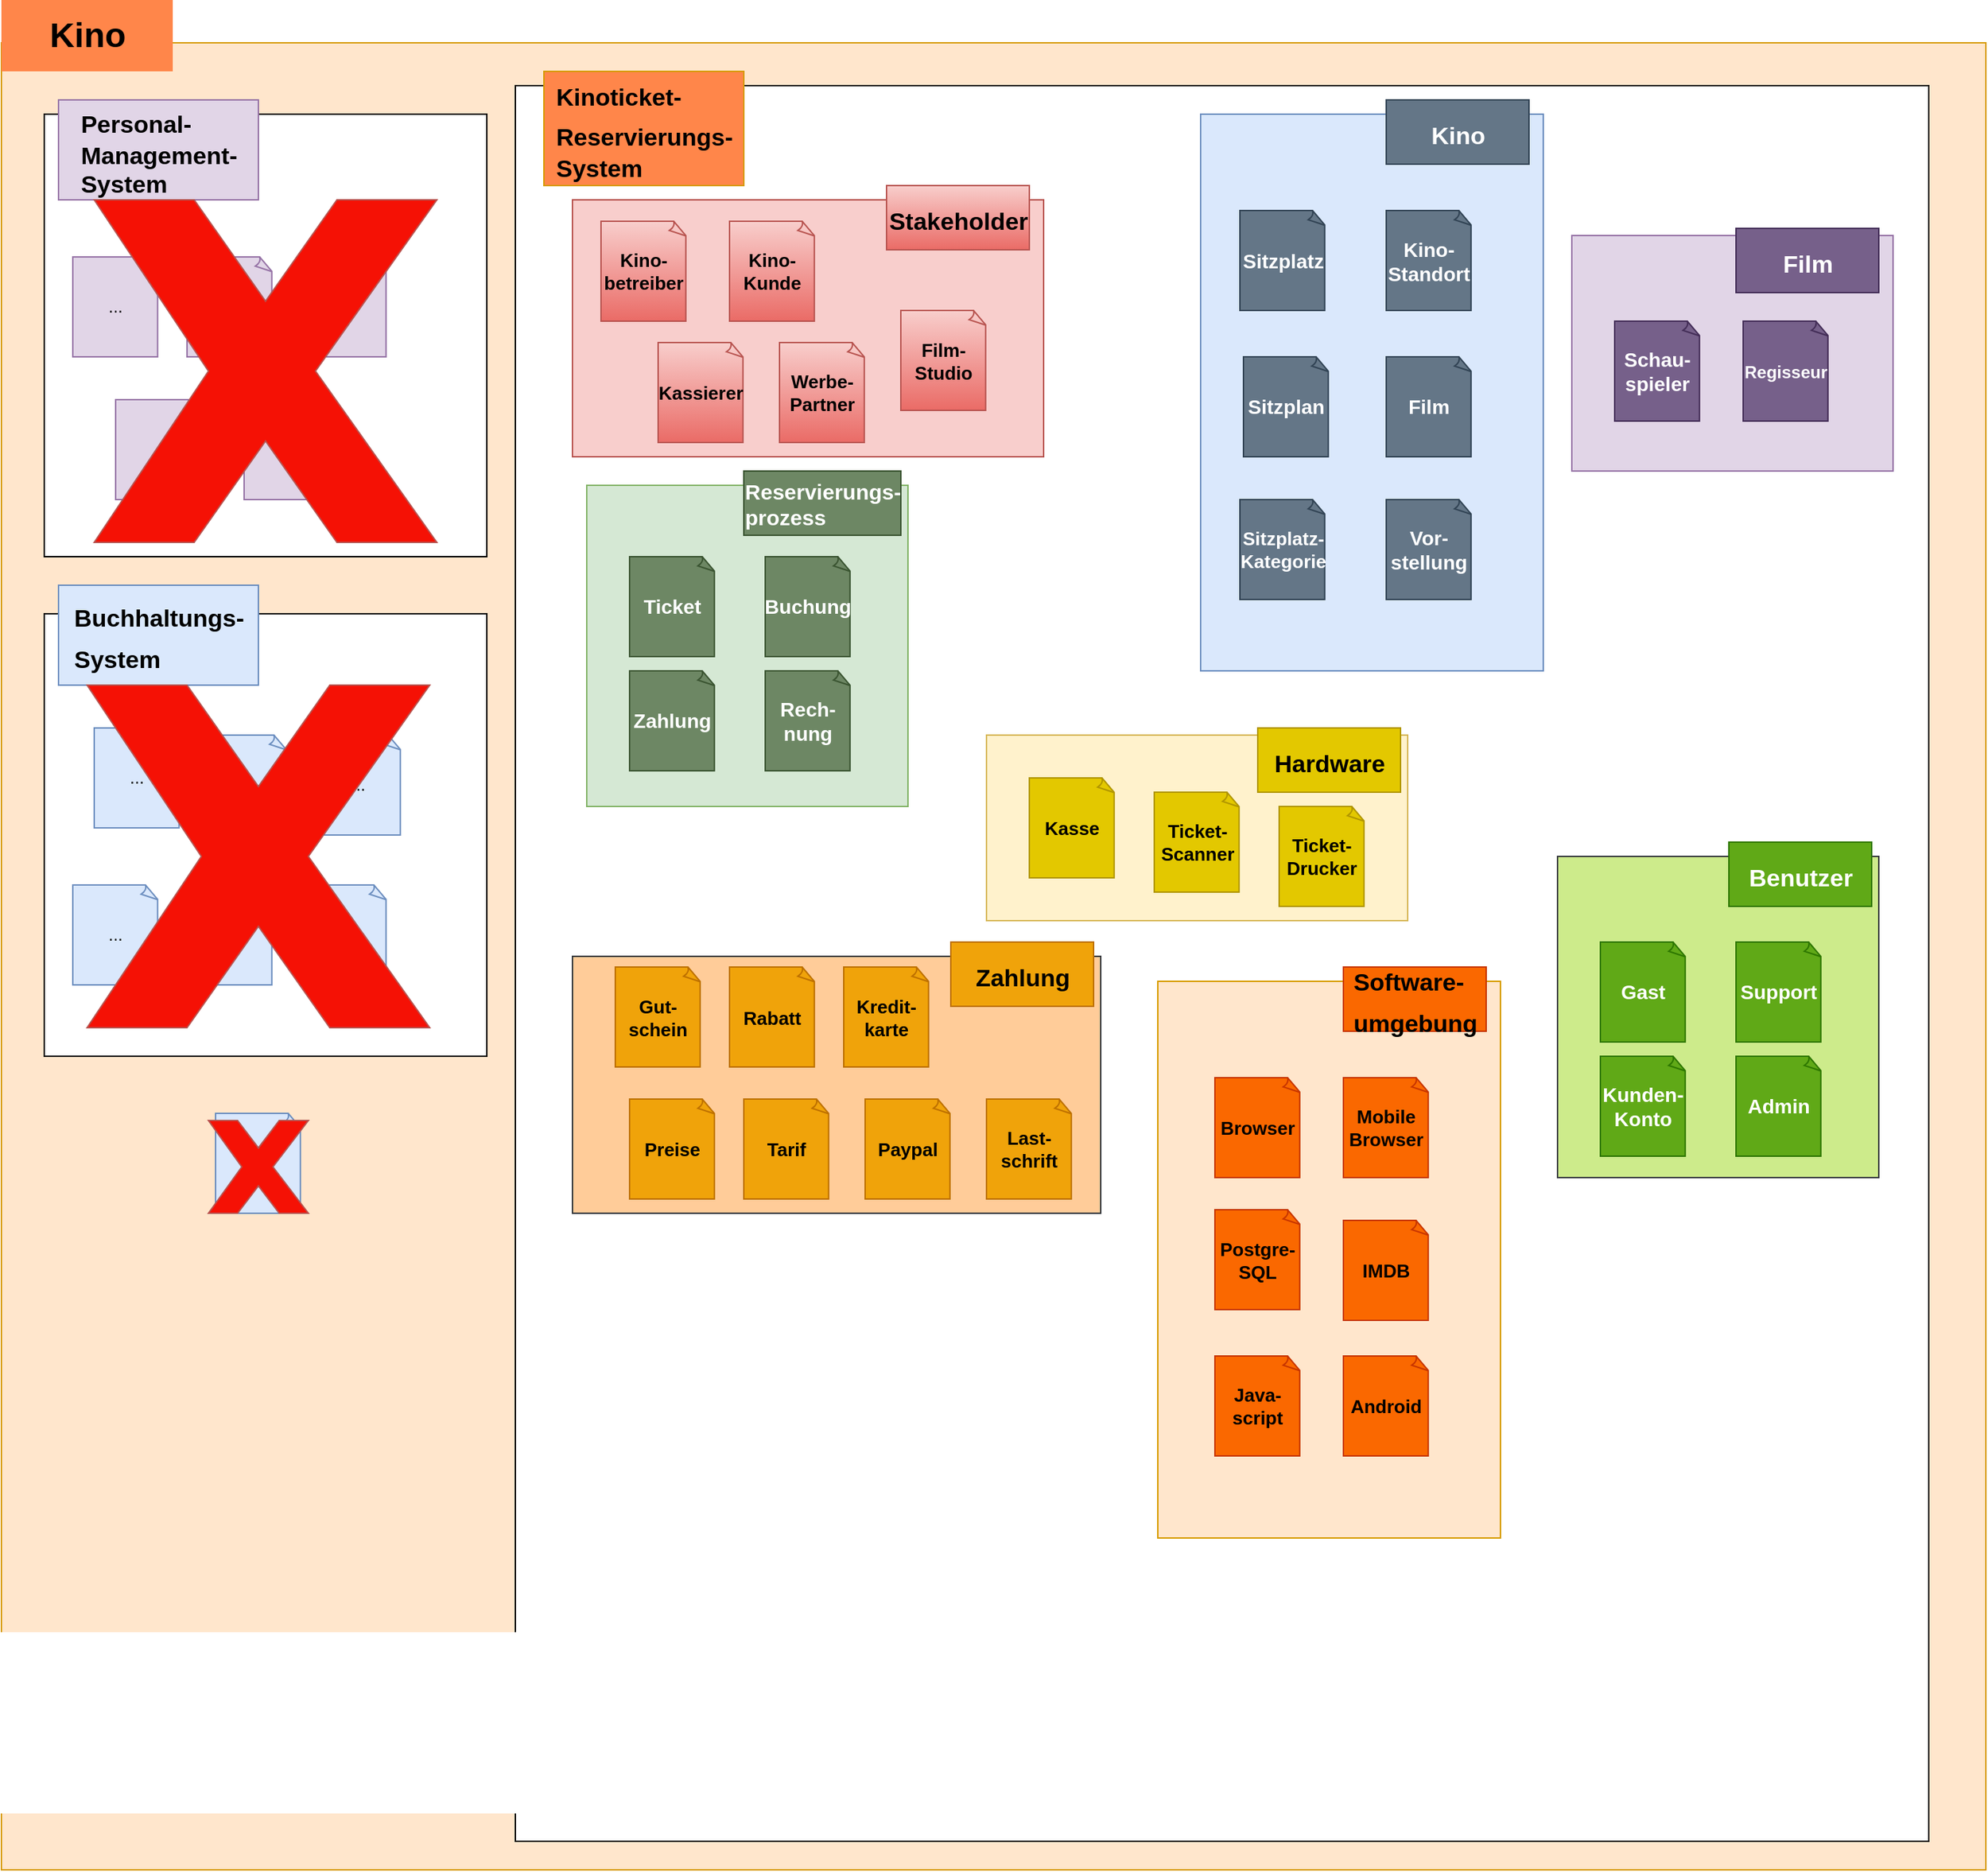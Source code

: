 <mxfile version="21.4.0" type="device">
  <diagram name="Seite-1" id="RhqnUJ8_BZfnfBdpoCaN">
    <mxGraphModel dx="2554" dy="1023" grid="1" gridSize="10" guides="1" tooltips="1" connect="1" arrows="1" fold="1" page="1" pageScale="1" pageWidth="827" pageHeight="1169" math="0" shadow="0">
      <root>
        <mxCell id="0" />
        <mxCell id="1" parent="0" />
        <mxCell id="HTTXuy3MX17CqakG4K-P-2" value="" style="rounded=0;whiteSpace=wrap;html=1;fillColor=#ffe6cc;strokeColor=#d79b00;" parent="1" vertex="1">
          <mxGeometry x="-290" y="30" width="1390" height="1280" as="geometry" />
        </mxCell>
        <mxCell id="HTTXuy3MX17CqakG4K-P-3" value="" style="whiteSpace=wrap;html=1;aspect=fixed;" parent="1" vertex="1">
          <mxGeometry x="-260" y="80" width="310" height="310" as="geometry" />
        </mxCell>
        <mxCell id="HTTXuy3MX17CqakG4K-P-4" value="" style="whiteSpace=wrap;html=1;aspect=fixed;" parent="1" vertex="1">
          <mxGeometry x="-260" y="430" width="310" height="310" as="geometry" />
        </mxCell>
        <mxCell id="HTTXuy3MX17CqakG4K-P-5" value="" style="rounded=0;whiteSpace=wrap;html=1;" parent="1" vertex="1">
          <mxGeometry x="70" y="60" width="990" height="1230" as="geometry" />
        </mxCell>
        <mxCell id="HTTXuy3MX17CqakG4K-P-6" value="Kino" style="text;strokeColor=none;fillColor=#FF864A;html=1;fontSize=24;fontStyle=1;verticalAlign=middle;align=center;" parent="1" vertex="1">
          <mxGeometry x="-290" width="120" height="50" as="geometry" />
        </mxCell>
        <mxCell id="HTTXuy3MX17CqakG4K-P-8" value="&lt;div style=&quot;text-align: left;&quot;&gt;&lt;span style=&quot;font-size: 17px; background-color: initial;&quot;&gt;Personal-&lt;/span&gt;&lt;/div&gt;&lt;font style=&quot;font-size: 17px;&quot;&gt;&lt;div style=&quot;text-align: left;&quot;&gt;&lt;span style=&quot;background-color: initial;&quot;&gt;Management-&lt;/span&gt;&lt;/div&gt;&lt;div style=&quot;text-align: left;&quot;&gt;&lt;span style=&quot;background-color: initial;&quot;&gt;System&lt;/span&gt;&lt;/div&gt;&lt;/font&gt;" style="text;strokeColor=#9673a6;fillColor=#e1d5e7;html=1;fontSize=24;fontStyle=1;verticalAlign=middle;align=center;" parent="1" vertex="1">
          <mxGeometry x="-250" y="70" width="140" height="70" as="geometry" />
        </mxCell>
        <mxCell id="HTTXuy3MX17CqakG4K-P-11" value="..." style="whiteSpace=wrap;html=1;shape=mxgraph.basic.document;fillColor=#e1d5e7;strokeColor=#9673a6;" parent="1" vertex="1">
          <mxGeometry x="-240" y="180" width="60" height="70" as="geometry" />
        </mxCell>
        <mxCell id="HTTXuy3MX17CqakG4K-P-12" value="..." style="whiteSpace=wrap;html=1;shape=mxgraph.basic.document;fillColor=#e1d5e7;strokeColor=#9673a6;" parent="1" vertex="1">
          <mxGeometry x="-160" y="180" width="60" height="70" as="geometry" />
        </mxCell>
        <mxCell id="HTTXuy3MX17CqakG4K-P-13" value="..." style="whiteSpace=wrap;html=1;shape=mxgraph.basic.document;fillColor=#e1d5e7;strokeColor=#9673a6;" parent="1" vertex="1">
          <mxGeometry x="-80" y="180" width="60" height="70" as="geometry" />
        </mxCell>
        <mxCell id="HTTXuy3MX17CqakG4K-P-14" value="..." style="whiteSpace=wrap;html=1;shape=mxgraph.basic.document;fillColor=#e1d5e7;strokeColor=#9673a6;" parent="1" vertex="1">
          <mxGeometry x="-210" y="280" width="60" height="70" as="geometry" />
        </mxCell>
        <mxCell id="HTTXuy3MX17CqakG4K-P-15" value="..." style="whiteSpace=wrap;html=1;shape=mxgraph.basic.document;fillColor=#e1d5e7;strokeColor=#9673a6;" parent="1" vertex="1">
          <mxGeometry x="-120" y="280" width="60" height="70" as="geometry" />
        </mxCell>
        <mxCell id="HTTXuy3MX17CqakG4K-P-16" value="" style="verticalLabelPosition=bottom;verticalAlign=top;html=1;shape=mxgraph.basic.x;fillColor=#f51105;strokeColor=#b85450;" parent="1" vertex="1">
          <mxGeometry x="-225" y="140" width="240" height="240" as="geometry" />
        </mxCell>
        <mxCell id="HTTXuy3MX17CqakG4K-P-17" value="&lt;div style=&quot;text-align: left;&quot;&gt;&lt;span style=&quot;font-size: 17px;&quot;&gt;Buchhaltungs-&lt;/span&gt;&lt;/div&gt;&lt;div style=&quot;text-align: left;&quot;&gt;&lt;span style=&quot;font-size: 17px;&quot;&gt;System&lt;/span&gt;&lt;/div&gt;" style="text;strokeColor=#6c8ebf;fillColor=#dae8fc;html=1;fontSize=24;fontStyle=1;verticalAlign=middle;align=center;" parent="1" vertex="1">
          <mxGeometry x="-250" y="410" width="140" height="70" as="geometry" />
        </mxCell>
        <mxCell id="HTTXuy3MX17CqakG4K-P-18" value="..." style="whiteSpace=wrap;html=1;shape=mxgraph.basic.document;fillColor=#dae8fc;strokeColor=#6c8ebf;" parent="1" vertex="1">
          <mxGeometry x="-225" y="510" width="60" height="70" as="geometry" />
        </mxCell>
        <mxCell id="HTTXuy3MX17CqakG4K-P-19" value="..." style="whiteSpace=wrap;html=1;shape=mxgraph.basic.document;fillColor=#dae8fc;strokeColor=#6c8ebf;" parent="1" vertex="1">
          <mxGeometry x="-80" y="620" width="60" height="70" as="geometry" />
        </mxCell>
        <mxCell id="HTTXuy3MX17CqakG4K-P-20" value="..." style="whiteSpace=wrap;html=1;shape=mxgraph.basic.document;fillColor=#dae8fc;strokeColor=#6c8ebf;" parent="1" vertex="1">
          <mxGeometry x="-160" y="620" width="60" height="70" as="geometry" />
        </mxCell>
        <mxCell id="HTTXuy3MX17CqakG4K-P-21" value="..." style="whiteSpace=wrap;html=1;shape=mxgraph.basic.document;fillColor=#dae8fc;strokeColor=#6c8ebf;" parent="1" vertex="1">
          <mxGeometry x="-240" y="620" width="60" height="70" as="geometry" />
        </mxCell>
        <mxCell id="HTTXuy3MX17CqakG4K-P-22" value="..." style="whiteSpace=wrap;html=1;shape=mxgraph.basic.document;fillColor=#dae8fc;strokeColor=#6c8ebf;" parent="1" vertex="1">
          <mxGeometry x="-150" y="515" width="60" height="70" as="geometry" />
        </mxCell>
        <mxCell id="HTTXuy3MX17CqakG4K-P-23" value="..." style="whiteSpace=wrap;html=1;shape=mxgraph.basic.document;fillColor=#dae8fc;strokeColor=#6c8ebf;" parent="1" vertex="1">
          <mxGeometry x="-70" y="515" width="60" height="70" as="geometry" />
        </mxCell>
        <mxCell id="HTTXuy3MX17CqakG4K-P-24" value="" style="verticalLabelPosition=bottom;verticalAlign=top;html=1;shape=mxgraph.basic.x;fillColor=#f51105;strokeColor=#b85450;" parent="1" vertex="1">
          <mxGeometry x="-230" y="480" width="240" height="240" as="geometry" />
        </mxCell>
        <mxCell id="HTTXuy3MX17CqakG4K-P-25" value="&lt;div style=&quot;text-align: left;&quot;&gt;&lt;span style=&quot;background-color: initial; font-size: 17px;&quot;&gt;Kinoticket-&lt;/span&gt;&lt;/div&gt;&lt;div style=&quot;text-align: left;&quot;&gt;&lt;span style=&quot;background-color: initial; font-size: 17px;&quot;&gt;Reservierungs-&lt;/span&gt;&lt;/div&gt;&lt;font style=&quot;font-size: 17px;&quot;&gt;&lt;div style=&quot;text-align: left;&quot;&gt;&lt;span style=&quot;background-color: initial;&quot;&gt;System&lt;/span&gt;&lt;/div&gt;&lt;/font&gt;" style="text;strokeColor=#d79b00;fillColor=#ff864a;html=1;fontSize=24;fontStyle=1;verticalAlign=middle;align=center;" parent="1" vertex="1">
          <mxGeometry x="90" y="50" width="140" height="80" as="geometry" />
        </mxCell>
        <mxCell id="HTTXuy3MX17CqakG4K-P-26" value="" style="whiteSpace=wrap;html=1;aspect=fixed;fillColor=#d5e8d4;strokeColor=#82b366;" parent="1" vertex="1">
          <mxGeometry x="120" y="340" width="225" height="225" as="geometry" />
        </mxCell>
        <mxCell id="HTTXuy3MX17CqakG4K-P-27" value="" style="rounded=0;whiteSpace=wrap;html=1;fillColor=#f8cecc;strokeColor=#b85450;" parent="1" vertex="1">
          <mxGeometry x="110" y="140" width="330" height="180" as="geometry" />
        </mxCell>
        <mxCell id="HTTXuy3MX17CqakG4K-P-28" value="" style="rounded=0;whiteSpace=wrap;html=1;fillColor=#ffcc99;strokeColor=#36393d;" parent="1" vertex="1">
          <mxGeometry x="110" y="670" width="370" height="180" as="geometry" />
        </mxCell>
        <mxCell id="HTTXuy3MX17CqakG4K-P-29" value="" style="rounded=0;whiteSpace=wrap;html=1;fillColor=#fff2cc;strokeColor=#d6b656;" parent="1" vertex="1">
          <mxGeometry x="400" y="515" width="295" height="130" as="geometry" />
        </mxCell>
        <mxCell id="HTTXuy3MX17CqakG4K-P-30" value="" style="rounded=0;whiteSpace=wrap;html=1;fillColor=#dae8fc;strokeColor=#6c8ebf;" parent="1" vertex="1">
          <mxGeometry x="550" y="80" width="240" height="390" as="geometry" />
        </mxCell>
        <mxCell id="HTTXuy3MX17CqakG4K-P-31" value="" style="rounded=0;whiteSpace=wrap;html=1;fillColor=#e1d5e7;strokeColor=#9673a6;" parent="1" vertex="1">
          <mxGeometry x="810" y="165" width="225" height="165" as="geometry" />
        </mxCell>
        <mxCell id="HTTXuy3MX17CqakG4K-P-32" value="" style="whiteSpace=wrap;html=1;aspect=fixed;fillColor=#cdeb8b;strokeColor=#36393d;" parent="1" vertex="1">
          <mxGeometry x="800" y="600" width="225" height="225" as="geometry" />
        </mxCell>
        <mxCell id="HTTXuy3MX17CqakG4K-P-33" value="..." style="whiteSpace=wrap;html=1;shape=mxgraph.basic.document;fillColor=#dae8fc;strokeColor=#6c8ebf;" parent="1" vertex="1">
          <mxGeometry x="-140" y="780" width="60" height="70" as="geometry" />
        </mxCell>
        <mxCell id="HTTXuy3MX17CqakG4K-P-34" value="" style="verticalLabelPosition=bottom;verticalAlign=top;html=1;shape=mxgraph.basic.x;fillColor=#f51105;strokeColor=#b85450;" parent="1" vertex="1">
          <mxGeometry x="-145" y="785" width="70" height="65" as="geometry" />
        </mxCell>
        <mxCell id="WKEDfOJpNDJ5tsqS1FsK-2" value="&lt;div style=&quot;text-align: left;&quot;&gt;&lt;span style=&quot;font-size: 17px;&quot;&gt;Stakeholder&lt;/span&gt;&lt;/div&gt;" style="text;strokeColor=#b85450;fillColor=#f8cecc;html=1;fontSize=24;fontStyle=1;verticalAlign=middle;align=center;gradientColor=#ea6b66;" parent="1" vertex="1">
          <mxGeometry x="330" y="130" width="100" height="45" as="geometry" />
        </mxCell>
        <mxCell id="WKEDfOJpNDJ5tsqS1FsK-3" value="&lt;div style=&quot;text-align: left; font-size: 15px;&quot;&gt;&lt;font style=&quot;font-size: 15px;&quot;&gt;Reservierungs-&lt;/font&gt;&lt;/div&gt;&lt;div style=&quot;text-align: left; font-size: 15px;&quot;&gt;&lt;font style=&quot;font-size: 15px;&quot;&gt;prozess&lt;/font&gt;&lt;/div&gt;" style="text;strokeColor=#3A5431;fillColor=#6d8764;html=1;fontSize=24;fontStyle=1;verticalAlign=middle;align=center;fontColor=#ffffff;" parent="1" vertex="1">
          <mxGeometry x="230" y="330" width="110" height="45" as="geometry" />
        </mxCell>
        <mxCell id="WKEDfOJpNDJ5tsqS1FsK-4" value="&lt;div style=&quot;text-align: left;&quot;&gt;&lt;span style=&quot;font-size: 17px;&quot;&gt;Kino&lt;/span&gt;&lt;/div&gt;" style="text;strokeColor=#314354;fillColor=#647687;html=1;fontSize=24;fontStyle=1;verticalAlign=middle;align=center;fontColor=#ffffff;" parent="1" vertex="1">
          <mxGeometry x="680" y="70" width="100" height="45" as="geometry" />
        </mxCell>
        <mxCell id="WKEDfOJpNDJ5tsqS1FsK-5" value="&lt;div style=&quot;text-align: left;&quot;&gt;&lt;span style=&quot;font-size: 17px;&quot;&gt;Film&lt;/span&gt;&lt;/div&gt;" style="text;strokeColor=#432D57;fillColor=#76608a;html=1;fontSize=24;fontStyle=1;verticalAlign=middle;align=center;fontColor=#ffffff;" parent="1" vertex="1">
          <mxGeometry x="925" y="160" width="100" height="45" as="geometry" />
        </mxCell>
        <mxCell id="WKEDfOJpNDJ5tsqS1FsK-6" value="&lt;div style=&quot;text-align: left;&quot;&gt;&lt;span style=&quot;font-size: 17px;&quot;&gt;Hardware&lt;/span&gt;&lt;/div&gt;" style="text;strokeColor=#B09500;fillColor=#e3c800;html=1;fontSize=24;fontStyle=1;verticalAlign=middle;align=center;fontColor=#000000;" parent="1" vertex="1">
          <mxGeometry x="590" y="510" width="100" height="45" as="geometry" />
        </mxCell>
        <mxCell id="WKEDfOJpNDJ5tsqS1FsK-7" value="&lt;div style=&quot;text-align: left;&quot;&gt;&lt;span style=&quot;font-size: 17px;&quot;&gt;Zahlung&lt;/span&gt;&lt;/div&gt;" style="text;strokeColor=#BD7000;fillColor=#f0a30a;html=1;fontSize=24;fontStyle=1;verticalAlign=middle;align=center;fontColor=#000000;" parent="1" vertex="1">
          <mxGeometry x="375" y="660" width="100" height="45" as="geometry" />
        </mxCell>
        <mxCell id="WKEDfOJpNDJ5tsqS1FsK-8" value="&lt;div style=&quot;text-align: left;&quot;&gt;&lt;span style=&quot;font-size: 17px;&quot;&gt;Benutzer&lt;/span&gt;&lt;/div&gt;" style="text;strokeColor=#2D7600;fillColor=#60a917;html=1;fontSize=24;fontStyle=1;verticalAlign=middle;align=center;fontColor=#ffffff;" parent="1" vertex="1">
          <mxGeometry x="920" y="590" width="100" height="45" as="geometry" />
        </mxCell>
        <mxCell id="WKEDfOJpNDJ5tsqS1FsK-9" value="&lt;b&gt;&lt;font style=&quot;font-size: 14px;&quot;&gt;Schau-spieler&lt;/font&gt;&lt;/b&gt;" style="whiteSpace=wrap;html=1;shape=mxgraph.basic.document;fillColor=#76608a;strokeColor=#432D57;fontColor=#ffffff;" parent="1" vertex="1">
          <mxGeometry x="840" y="225" width="60" height="70" as="geometry" />
        </mxCell>
        <mxCell id="WKEDfOJpNDJ5tsqS1FsK-11" value="&lt;span style=&quot;font-size: 14px;&quot;&gt;&lt;b style=&quot;font-size: 12px;&quot;&gt;Regisseur&lt;/b&gt;&lt;/span&gt;" style="whiteSpace=wrap;html=1;shape=mxgraph.basic.document;fillColor=#76608a;strokeColor=#432D57;fontColor=#ffffff;" parent="1" vertex="1">
          <mxGeometry x="930" y="225" width="60" height="70" as="geometry" />
        </mxCell>
        <mxCell id="WKEDfOJpNDJ5tsqS1FsK-12" value="&lt;b style=&quot;border-color: var(--border-color);&quot;&gt;&lt;font style=&quot;border-color: var(--border-color); font-size: 14px;&quot;&gt;Sitzplatz&lt;/font&gt;&lt;/b&gt;" style="whiteSpace=wrap;html=1;shape=mxgraph.basic.document;fillColor=#647687;strokeColor=#314354;fontColor=#ffffff;" parent="1" vertex="1">
          <mxGeometry x="577.5" y="147.5" width="60" height="70" as="geometry" />
        </mxCell>
        <mxCell id="WKEDfOJpNDJ5tsqS1FsK-18" value="&lt;span style=&quot;font-size: 14px;&quot;&gt;&lt;b&gt;Film&lt;/b&gt;&lt;/span&gt;" style="whiteSpace=wrap;html=1;shape=mxgraph.basic.document;fillColor=#647687;strokeColor=#314354;fontColor=#ffffff;" parent="1" vertex="1">
          <mxGeometry x="680" y="250" width="60" height="70" as="geometry" />
        </mxCell>
        <mxCell id="WKEDfOJpNDJ5tsqS1FsK-19" value="&lt;span style=&quot;font-size: 14px;&quot;&gt;&lt;b&gt;Sitzplan&lt;/b&gt;&lt;/span&gt;" style="whiteSpace=wrap;html=1;shape=mxgraph.basic.document;fillColor=#647687;strokeColor=#314354;fontColor=#ffffff;" parent="1" vertex="1">
          <mxGeometry x="580" y="250" width="60" height="70" as="geometry" />
        </mxCell>
        <mxCell id="WKEDfOJpNDJ5tsqS1FsK-20" value="&lt;b style=&quot;border-color: var(--border-color);&quot;&gt;&lt;font style=&quot;border-color: var(--border-color); font-size: 14px;&quot;&gt;Kino-Standort&lt;/font&gt;&lt;/b&gt;" style="whiteSpace=wrap;html=1;shape=mxgraph.basic.document;fillColor=#647687;strokeColor=#314354;fontColor=#ffffff;" parent="1" vertex="1">
          <mxGeometry x="680" y="147.5" width="60" height="70" as="geometry" />
        </mxCell>
        <mxCell id="WKEDfOJpNDJ5tsqS1FsK-21" value="&lt;span style=&quot;font-size: 14px;&quot;&gt;&lt;b&gt;Vor-stellung&lt;/b&gt;&lt;/span&gt;" style="whiteSpace=wrap;html=1;shape=mxgraph.basic.document;fillColor=#647687;strokeColor=#314354;fontColor=#ffffff;" parent="1" vertex="1">
          <mxGeometry x="680" y="350" width="60" height="70" as="geometry" />
        </mxCell>
        <mxCell id="WKEDfOJpNDJ5tsqS1FsK-22" value="&lt;b style=&quot;border-color: var(--border-color);&quot;&gt;&lt;font style=&quot;border-color: var(--border-color); font-size: 13px;&quot;&gt;Sitzplatz-Kategorie&lt;/font&gt;&lt;/b&gt;" style="whiteSpace=wrap;html=1;shape=mxgraph.basic.document;fillColor=#647687;strokeColor=#314354;fontColor=#ffffff;" parent="1" vertex="1">
          <mxGeometry x="577.5" y="350" width="60" height="70" as="geometry" />
        </mxCell>
        <mxCell id="WKEDfOJpNDJ5tsqS1FsK-23" value="&lt;b&gt;&lt;font style=&quot;font-size: 13px;&quot;&gt;Kino-betreiber&lt;/font&gt;&lt;/b&gt;" style="whiteSpace=wrap;html=1;shape=mxgraph.basic.document;fillColor=#f8cecc;strokeColor=#b85450;gradientColor=#ea6b66;" parent="1" vertex="1">
          <mxGeometry x="130" y="155" width="60" height="70" as="geometry" />
        </mxCell>
        <mxCell id="WKEDfOJpNDJ5tsqS1FsK-24" value="&lt;b style=&quot;border-color: var(--border-color);&quot;&gt;&lt;font style=&quot;border-color: var(--border-color); font-size: 13px;&quot;&gt;Kassierer&lt;/font&gt;&lt;/b&gt;" style="whiteSpace=wrap;html=1;shape=mxgraph.basic.document;fillColor=#f8cecc;strokeColor=#b85450;gradientColor=#ea6b66;" parent="1" vertex="1">
          <mxGeometry x="170" y="240" width="60" height="70" as="geometry" />
        </mxCell>
        <mxCell id="WKEDfOJpNDJ5tsqS1FsK-25" value="&lt;b style=&quot;border-color: var(--border-color);&quot;&gt;&lt;font style=&quot;border-color: var(--border-color); font-size: 13px;&quot;&gt;Kino-Kunde&lt;/font&gt;&lt;/b&gt;" style="whiteSpace=wrap;html=1;shape=mxgraph.basic.document;fillColor=#f8cecc;strokeColor=#b85450;gradientColor=#ea6b66;" parent="1" vertex="1">
          <mxGeometry x="220" y="155" width="60" height="70" as="geometry" />
        </mxCell>
        <mxCell id="WKEDfOJpNDJ5tsqS1FsK-26" value="&lt;span style=&quot;font-size: 13px;&quot;&gt;&lt;b&gt;Film-&lt;br&gt;Studio&lt;br&gt;&lt;/b&gt;&lt;/span&gt;" style="whiteSpace=wrap;html=1;shape=mxgraph.basic.document;fillColor=#f8cecc;strokeColor=#b85450;gradientColor=#ea6b66;" parent="1" vertex="1">
          <mxGeometry x="340" y="217.5" width="60" height="70" as="geometry" />
        </mxCell>
        <mxCell id="WKEDfOJpNDJ5tsqS1FsK-27" value="&lt;b style=&quot;border-color: var(--border-color);&quot;&gt;&lt;font style=&quot;border-color: var(--border-color); font-size: 13px;&quot;&gt;Werbe-Partner&lt;/font&gt;&lt;/b&gt;" style="whiteSpace=wrap;html=1;shape=mxgraph.basic.document;fillColor=#f8cecc;strokeColor=#b85450;gradientColor=#ea6b66;" parent="1" vertex="1">
          <mxGeometry x="255" y="240" width="60" height="70" as="geometry" />
        </mxCell>
        <mxCell id="WKEDfOJpNDJ5tsqS1FsK-28" value="&lt;span style=&quot;font-size: 14px;&quot;&gt;&lt;b&gt;Ticket&lt;/b&gt;&lt;/span&gt;" style="whiteSpace=wrap;html=1;shape=mxgraph.basic.document;fillColor=#6d8764;strokeColor=#3A5431;fontColor=#ffffff;" parent="1" vertex="1">
          <mxGeometry x="150" y="390" width="60" height="70" as="geometry" />
        </mxCell>
        <mxCell id="WKEDfOJpNDJ5tsqS1FsK-29" value="&lt;span style=&quot;font-size: 14px;&quot;&gt;&lt;b&gt;Rech-nung&lt;/b&gt;&lt;/span&gt;" style="whiteSpace=wrap;html=1;shape=mxgraph.basic.document;fillColor=#6d8764;strokeColor=#3A5431;fontColor=#ffffff;" parent="1" vertex="1">
          <mxGeometry x="245" y="470" width="60" height="70" as="geometry" />
        </mxCell>
        <mxCell id="WKEDfOJpNDJ5tsqS1FsK-30" value="&lt;span style=&quot;font-size: 14px;&quot;&gt;&lt;b&gt;Zahlung&lt;/b&gt;&lt;/span&gt;" style="whiteSpace=wrap;html=1;shape=mxgraph.basic.document;fillColor=#6d8764;strokeColor=#3A5431;fontColor=#ffffff;" parent="1" vertex="1">
          <mxGeometry x="150" y="470" width="60" height="70" as="geometry" />
        </mxCell>
        <mxCell id="WKEDfOJpNDJ5tsqS1FsK-31" value="&lt;span style=&quot;font-size: 14px;&quot;&gt;&lt;b&gt;Buchung&lt;/b&gt;&lt;/span&gt;" style="whiteSpace=wrap;html=1;shape=mxgraph.basic.document;fillColor=#6d8764;strokeColor=#3A5431;fontColor=#ffffff;" parent="1" vertex="1">
          <mxGeometry x="245" y="390" width="60" height="70" as="geometry" />
        </mxCell>
        <mxCell id="WKEDfOJpNDJ5tsqS1FsK-32" value="&lt;span style=&quot;font-size: 13px;&quot;&gt;&lt;b&gt;Kasse&lt;/b&gt;&lt;/span&gt;" style="whiteSpace=wrap;html=1;shape=mxgraph.basic.document;fillColor=#e3c800;strokeColor=#B09500;fontColor=#000000;" parent="1" vertex="1">
          <mxGeometry x="430" y="545" width="60" height="70" as="geometry" />
        </mxCell>
        <mxCell id="WKEDfOJpNDJ5tsqS1FsK-33" value="&lt;span style=&quot;font-size: 13px;&quot;&gt;&lt;b&gt;Ticket-Scanner&lt;/b&gt;&lt;/span&gt;" style="whiteSpace=wrap;html=1;shape=mxgraph.basic.document;fillColor=#e3c800;strokeColor=#B09500;fontColor=#000000;" parent="1" vertex="1">
          <mxGeometry x="517.5" y="555" width="60" height="70" as="geometry" />
        </mxCell>
        <mxCell id="WKEDfOJpNDJ5tsqS1FsK-34" value="&lt;b style=&quot;border-color: var(--border-color); font-size: 13px;&quot;&gt;Ticket-Drucker&lt;/b&gt;" style="whiteSpace=wrap;html=1;shape=mxgraph.basic.document;fillColor=#e3c800;strokeColor=#B09500;fontColor=#000000;" parent="1" vertex="1">
          <mxGeometry x="605" y="565" width="60" height="70" as="geometry" />
        </mxCell>
        <mxCell id="WKEDfOJpNDJ5tsqS1FsK-35" value="&lt;span style=&quot;font-size: 14px;&quot;&gt;&lt;b&gt;Gast&lt;/b&gt;&lt;/span&gt;" style="whiteSpace=wrap;html=1;shape=mxgraph.basic.document;fillColor=#60a917;strokeColor=#2D7600;fontColor=#ffffff;" parent="1" vertex="1">
          <mxGeometry x="830" y="660" width="60" height="70" as="geometry" />
        </mxCell>
        <mxCell id="WKEDfOJpNDJ5tsqS1FsK-36" value="&lt;span style=&quot;font-size: 14px;&quot;&gt;&lt;b&gt;Admin&lt;/b&gt;&lt;/span&gt;" style="whiteSpace=wrap;html=1;shape=mxgraph.basic.document;fillColor=#60a917;strokeColor=#2D7600;fontColor=#ffffff;" parent="1" vertex="1">
          <mxGeometry x="925" y="740" width="60" height="70" as="geometry" />
        </mxCell>
        <mxCell id="WKEDfOJpNDJ5tsqS1FsK-37" value="&lt;span style=&quot;font-size: 14px;&quot;&gt;&lt;b&gt;Kunden-Konto&lt;/b&gt;&lt;/span&gt;" style="whiteSpace=wrap;html=1;shape=mxgraph.basic.document;fillColor=#60a917;strokeColor=#2D7600;fontColor=#ffffff;" parent="1" vertex="1">
          <mxGeometry x="830" y="740" width="60" height="70" as="geometry" />
        </mxCell>
        <mxCell id="WKEDfOJpNDJ5tsqS1FsK-38" value="&lt;span style=&quot;font-size: 14px;&quot;&gt;&lt;b&gt;Support&lt;/b&gt;&lt;/span&gt;" style="whiteSpace=wrap;html=1;shape=mxgraph.basic.document;fillColor=#60a917;strokeColor=#2D7600;fontColor=#ffffff;" parent="1" vertex="1">
          <mxGeometry x="925" y="660" width="60" height="70" as="geometry" />
        </mxCell>
        <mxCell id="WKEDfOJpNDJ5tsqS1FsK-39" value="&lt;span style=&quot;font-size: 13px;&quot;&gt;&lt;b&gt;Gut-schein&lt;/b&gt;&lt;/span&gt;" style="whiteSpace=wrap;html=1;shape=mxgraph.basic.document;fillColor=#f0a30a;strokeColor=#BD7000;fontColor=#000000;" parent="1" vertex="1">
          <mxGeometry x="140" y="677.5" width="60" height="70" as="geometry" />
        </mxCell>
        <mxCell id="WKEDfOJpNDJ5tsqS1FsK-40" value="&lt;span style=&quot;font-size: 13px;&quot;&gt;&lt;b&gt;Preise&lt;/b&gt;&lt;/span&gt;" style="whiteSpace=wrap;html=1;shape=mxgraph.basic.document;fillColor=#f0a30a;strokeColor=#BD7000;fontColor=#000000;" parent="1" vertex="1">
          <mxGeometry x="150" y="770" width="60" height="70" as="geometry" />
        </mxCell>
        <mxCell id="WKEDfOJpNDJ5tsqS1FsK-41" value="&lt;span style=&quot;font-size: 13px;&quot;&gt;&lt;b&gt;Tarif&lt;/b&gt;&lt;/span&gt;" style="whiteSpace=wrap;html=1;shape=mxgraph.basic.document;fillColor=#f0a30a;strokeColor=#BD7000;fontColor=#000000;" parent="1" vertex="1">
          <mxGeometry x="230" y="770" width="60" height="70" as="geometry" />
        </mxCell>
        <mxCell id="WKEDfOJpNDJ5tsqS1FsK-42" value="&lt;span style=&quot;font-size: 13px;&quot;&gt;&lt;b&gt;Paypal&lt;/b&gt;&lt;/span&gt;" style="whiteSpace=wrap;html=1;shape=mxgraph.basic.document;fillColor=#f0a30a;strokeColor=#BD7000;fontColor=#000000;" parent="1" vertex="1">
          <mxGeometry x="315" y="770" width="60" height="70" as="geometry" />
        </mxCell>
        <mxCell id="WKEDfOJpNDJ5tsqS1FsK-43" value="&lt;span style=&quot;font-size: 13px;&quot;&gt;&lt;b&gt;Last-schrift&lt;/b&gt;&lt;/span&gt;" style="whiteSpace=wrap;html=1;shape=mxgraph.basic.document;fillColor=#f0a30a;strokeColor=#BD7000;fontColor=#000000;" parent="1" vertex="1">
          <mxGeometry x="400" y="770" width="60" height="70" as="geometry" />
        </mxCell>
        <mxCell id="WKEDfOJpNDJ5tsqS1FsK-44" value="&lt;span style=&quot;font-size: 13px;&quot;&gt;&lt;b&gt;Rabatt&lt;/b&gt;&lt;/span&gt;" style="whiteSpace=wrap;html=1;shape=mxgraph.basic.document;fillColor=#f0a30a;strokeColor=#BD7000;fontColor=#000000;" parent="1" vertex="1">
          <mxGeometry x="220" y="677.5" width="60" height="70" as="geometry" />
        </mxCell>
        <mxCell id="WKEDfOJpNDJ5tsqS1FsK-45" value="&lt;span style=&quot;font-size: 13px;&quot;&gt;&lt;b&gt;Kredit-karte&lt;/b&gt;&lt;/span&gt;" style="whiteSpace=wrap;html=1;shape=mxgraph.basic.document;fillColor=#f0a30a;strokeColor=#BD7000;fontColor=#000000;" parent="1" vertex="1">
          <mxGeometry x="300" y="677.5" width="60" height="70" as="geometry" />
        </mxCell>
        <mxCell id="UXSRYJybijkPnQHlf083-1" value="" style="rounded=0;whiteSpace=wrap;html=1;fillColor=#ffe6cc;strokeColor=#d79b00;" vertex="1" parent="1">
          <mxGeometry x="520" y="687.5" width="240" height="390" as="geometry" />
        </mxCell>
        <mxCell id="UXSRYJybijkPnQHlf083-2" value="&lt;div style=&quot;text-align: left;&quot;&gt;&lt;span style=&quot;font-size: 17px;&quot;&gt;Software-&lt;/span&gt;&lt;/div&gt;&lt;div style=&quot;text-align: left;&quot;&gt;&lt;span style=&quot;font-size: 17px;&quot;&gt;umgebung&lt;/span&gt;&lt;/div&gt;" style="text;strokeColor=#C73500;fillColor=#fa6800;html=1;fontSize=24;fontStyle=1;verticalAlign=middle;align=center;fontColor=#000000;" vertex="1" parent="1">
          <mxGeometry x="650" y="677.5" width="100" height="45" as="geometry" />
        </mxCell>
        <mxCell id="UXSRYJybijkPnQHlf083-3" value="&lt;span style=&quot;font-size: 13px;&quot;&gt;&lt;b&gt;Browser&lt;/b&gt;&lt;/span&gt;" style="whiteSpace=wrap;html=1;shape=mxgraph.basic.document;fillColor=#fa6800;strokeColor=#C73500;fontColor=#000000;" vertex="1" parent="1">
          <mxGeometry x="560" y="755" width="60" height="70" as="geometry" />
        </mxCell>
        <mxCell id="UXSRYJybijkPnQHlf083-4" value="&lt;span style=&quot;font-size: 13px;&quot;&gt;&lt;b&gt;Mobile Browser&lt;/b&gt;&lt;/span&gt;" style="whiteSpace=wrap;html=1;shape=mxgraph.basic.document;fillColor=#fa6800;strokeColor=#C73500;fontColor=#000000;" vertex="1" parent="1">
          <mxGeometry x="650" y="755" width="60" height="70" as="geometry" />
        </mxCell>
        <mxCell id="UXSRYJybijkPnQHlf083-5" value="&lt;span style=&quot;font-size: 13px;&quot;&gt;&lt;b&gt;Postgre-&lt;br&gt;SQL&lt;/b&gt;&lt;/span&gt;" style="whiteSpace=wrap;html=1;shape=mxgraph.basic.document;fillColor=#fa6800;strokeColor=#C73500;fontColor=#000000;" vertex="1" parent="1">
          <mxGeometry x="560" y="847.5" width="60" height="70" as="geometry" />
        </mxCell>
        <mxCell id="UXSRYJybijkPnQHlf083-6" value="&lt;span style=&quot;font-size: 13px;&quot;&gt;&lt;b&gt;Java-&lt;br&gt;script&lt;/b&gt;&lt;/span&gt;" style="whiteSpace=wrap;html=1;shape=mxgraph.basic.document;fillColor=#fa6800;strokeColor=#C73500;fontColor=#000000;" vertex="1" parent="1">
          <mxGeometry x="560" y="950" width="60" height="70" as="geometry" />
        </mxCell>
        <mxCell id="UXSRYJybijkPnQHlf083-7" value="&lt;span style=&quot;font-size: 13px;&quot;&gt;&lt;b&gt;IMDB&lt;/b&gt;&lt;/span&gt;" style="whiteSpace=wrap;html=1;shape=mxgraph.basic.document;fillColor=#fa6800;strokeColor=#C73500;fontColor=#000000;" vertex="1" parent="1">
          <mxGeometry x="650" y="855" width="60" height="70" as="geometry" />
        </mxCell>
        <mxCell id="UXSRYJybijkPnQHlf083-9" value="&lt;span style=&quot;font-size: 13px;&quot;&gt;&lt;b&gt;Android&lt;/b&gt;&lt;/span&gt;" style="whiteSpace=wrap;html=1;shape=mxgraph.basic.document;fillColor=#fa6800;strokeColor=#C73500;fontColor=#000000;" vertex="1" parent="1">
          <mxGeometry x="650" y="950" width="60" height="70" as="geometry" />
        </mxCell>
      </root>
    </mxGraphModel>
  </diagram>
</mxfile>
